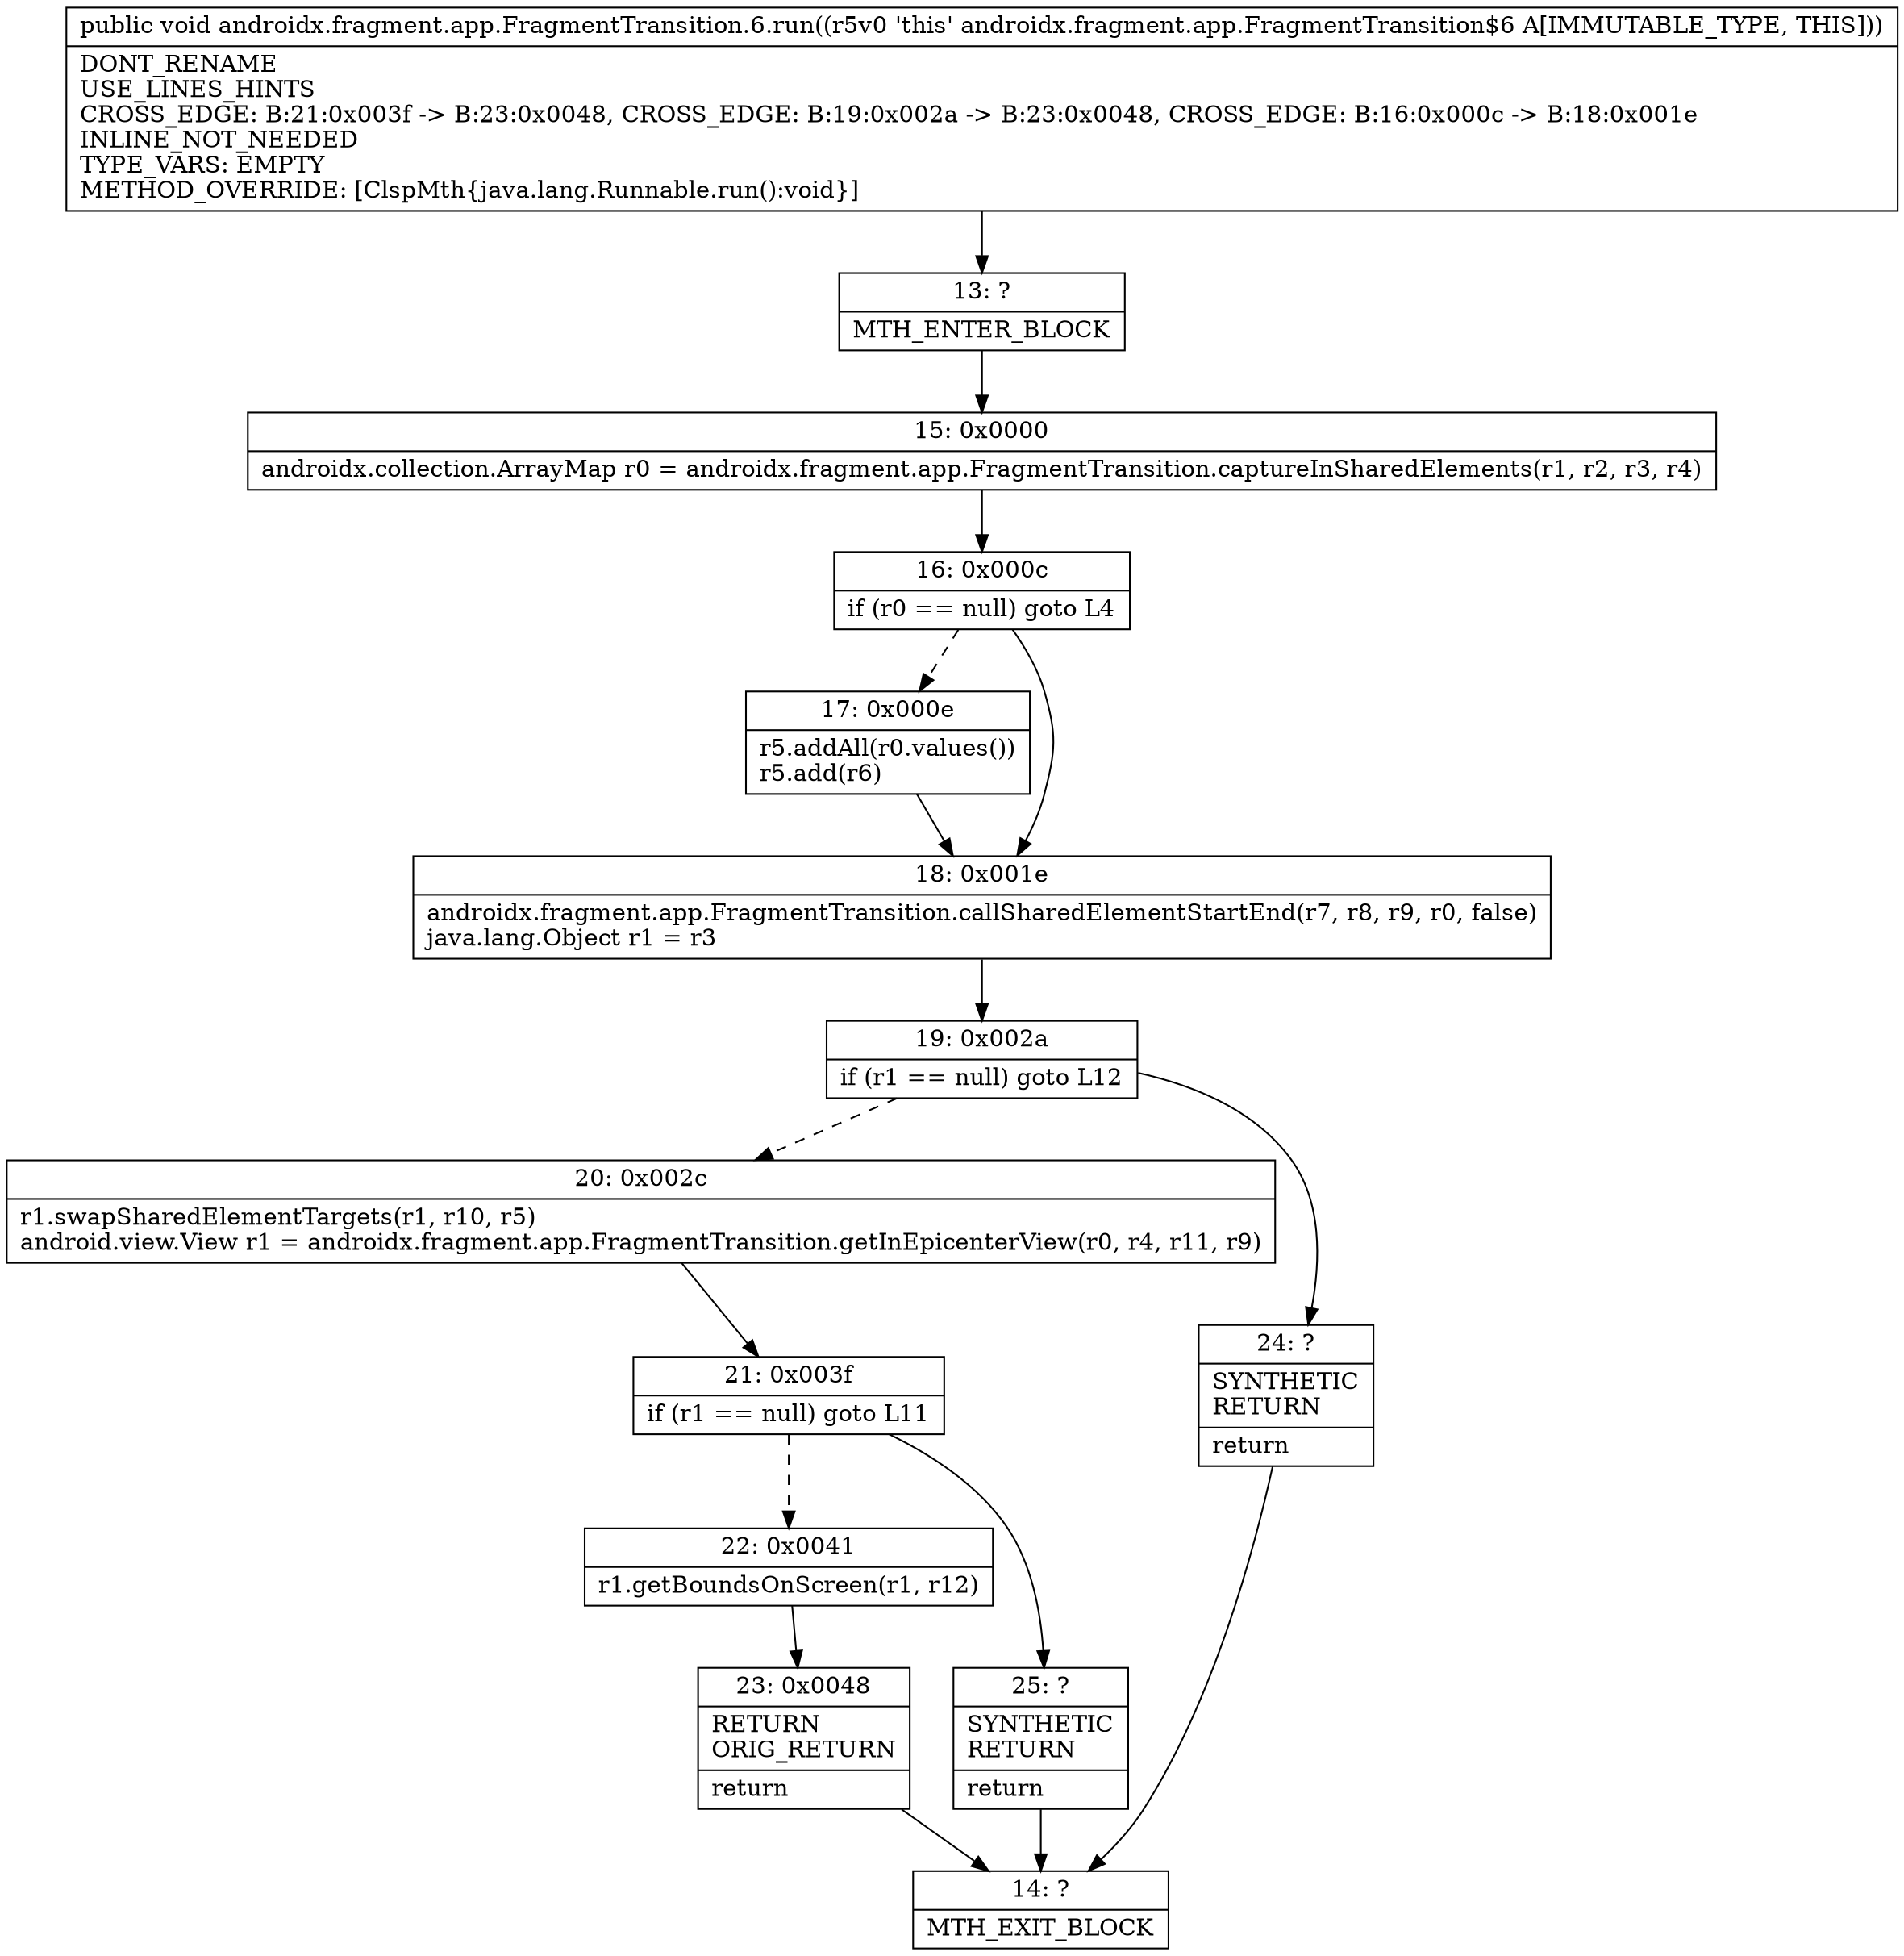digraph "CFG forandroidx.fragment.app.FragmentTransition.6.run()V" {
Node_13 [shape=record,label="{13\:\ ?|MTH_ENTER_BLOCK\l}"];
Node_15 [shape=record,label="{15\:\ 0x0000|androidx.collection.ArrayMap r0 = androidx.fragment.app.FragmentTransition.captureInSharedElements(r1, r2, r3, r4)\l}"];
Node_16 [shape=record,label="{16\:\ 0x000c|if (r0 == null) goto L4\l}"];
Node_17 [shape=record,label="{17\:\ 0x000e|r5.addAll(r0.values())\lr5.add(r6)\l}"];
Node_18 [shape=record,label="{18\:\ 0x001e|androidx.fragment.app.FragmentTransition.callSharedElementStartEnd(r7, r8, r9, r0, false)\ljava.lang.Object r1 = r3\l}"];
Node_19 [shape=record,label="{19\:\ 0x002a|if (r1 == null) goto L12\l}"];
Node_20 [shape=record,label="{20\:\ 0x002c|r1.swapSharedElementTargets(r1, r10, r5)\landroid.view.View r1 = androidx.fragment.app.FragmentTransition.getInEpicenterView(r0, r4, r11, r9)\l}"];
Node_21 [shape=record,label="{21\:\ 0x003f|if (r1 == null) goto L11\l}"];
Node_22 [shape=record,label="{22\:\ 0x0041|r1.getBoundsOnScreen(r1, r12)\l}"];
Node_23 [shape=record,label="{23\:\ 0x0048|RETURN\lORIG_RETURN\l|return\l}"];
Node_14 [shape=record,label="{14\:\ ?|MTH_EXIT_BLOCK\l}"];
Node_25 [shape=record,label="{25\:\ ?|SYNTHETIC\lRETURN\l|return\l}"];
Node_24 [shape=record,label="{24\:\ ?|SYNTHETIC\lRETURN\l|return\l}"];
MethodNode[shape=record,label="{public void androidx.fragment.app.FragmentTransition.6.run((r5v0 'this' androidx.fragment.app.FragmentTransition$6 A[IMMUTABLE_TYPE, THIS]))  | DONT_RENAME\lUSE_LINES_HINTS\lCROSS_EDGE: B:21:0x003f \-\> B:23:0x0048, CROSS_EDGE: B:19:0x002a \-\> B:23:0x0048, CROSS_EDGE: B:16:0x000c \-\> B:18:0x001e\lINLINE_NOT_NEEDED\lTYPE_VARS: EMPTY\lMETHOD_OVERRIDE: [ClspMth\{java.lang.Runnable.run():void\}]\l}"];
MethodNode -> Node_13;Node_13 -> Node_15;
Node_15 -> Node_16;
Node_16 -> Node_17[style=dashed];
Node_16 -> Node_18;
Node_17 -> Node_18;
Node_18 -> Node_19;
Node_19 -> Node_20[style=dashed];
Node_19 -> Node_24;
Node_20 -> Node_21;
Node_21 -> Node_22[style=dashed];
Node_21 -> Node_25;
Node_22 -> Node_23;
Node_23 -> Node_14;
Node_25 -> Node_14;
Node_24 -> Node_14;
}

